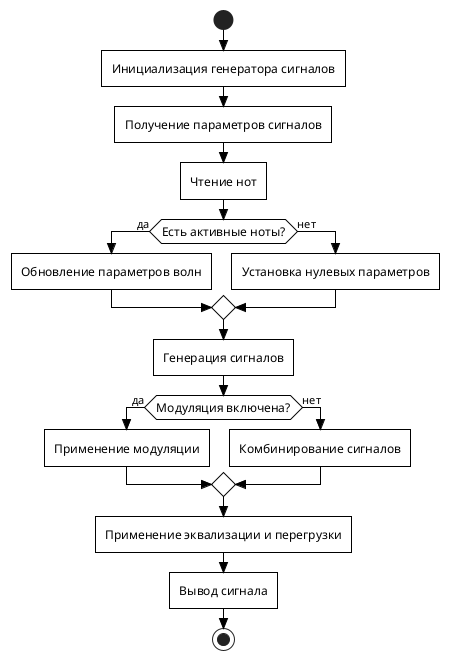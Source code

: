 @startuml
skinparam monochrome true
skinparam shadowing false
skinparam activityFontSize 12
skinparam activityFontName Arial
skinparam activityBorderThickness 1
skinparam activityBackgroundColor none
skinparam activityBorderColor black
skinparam activityCornerRadius 0
skinparam defaultCornerRadius 0
skinparam ArrowColor black
skinparam ActivityDiamondCornerRadius 0
skinparam style strictuml
skinparam roundCorner 0

start

:Инициализация генератора сигналов;

:Получение параметров сигналов;

:Чтение нот;

if (Есть активные ноты?) then (да)
    :Обновление параметров волн;
else (нет)
    :Установка нулевых параметров;
endif

:Генерация сигналов;

if (Модуляция включена?) then (да)
    :Применение модуляции;
else (нет)
    :Комбинирование сигналов;
endif

:Применение эквализации и перегрузки;

:Вывод сигнала;

stop

@enduml